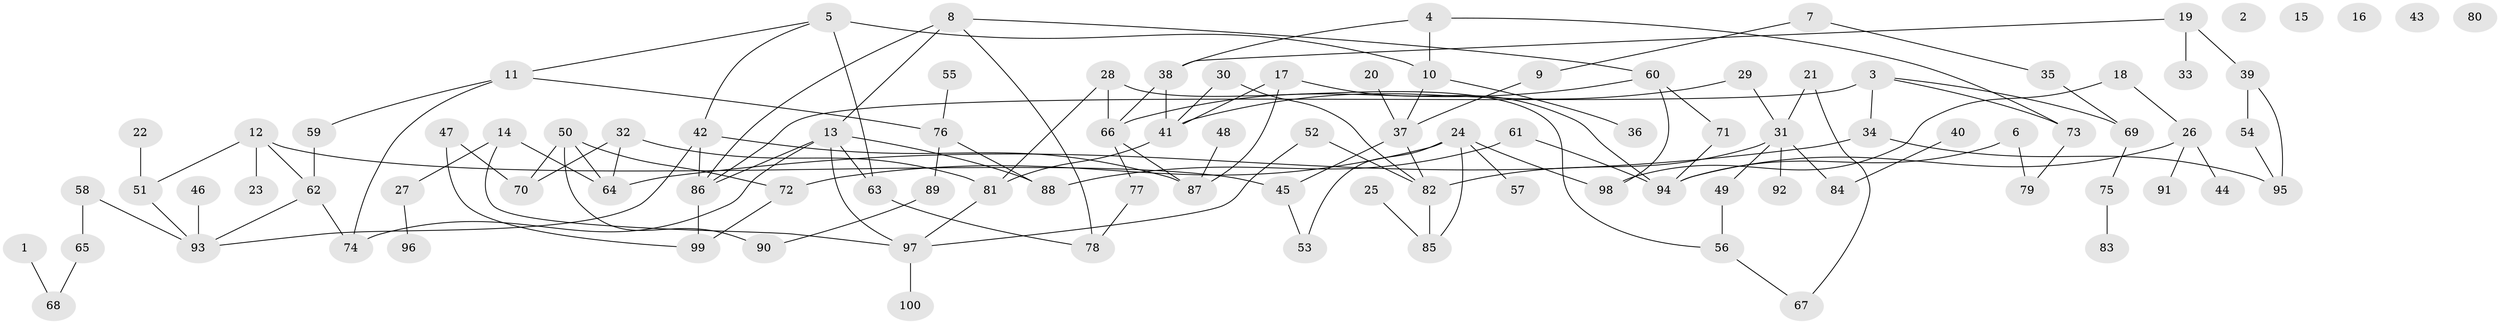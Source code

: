 // Generated by graph-tools (version 1.1) at 2025/13/03/09/25 04:13:07]
// undirected, 100 vertices, 131 edges
graph export_dot {
graph [start="1"]
  node [color=gray90,style=filled];
  1;
  2;
  3;
  4;
  5;
  6;
  7;
  8;
  9;
  10;
  11;
  12;
  13;
  14;
  15;
  16;
  17;
  18;
  19;
  20;
  21;
  22;
  23;
  24;
  25;
  26;
  27;
  28;
  29;
  30;
  31;
  32;
  33;
  34;
  35;
  36;
  37;
  38;
  39;
  40;
  41;
  42;
  43;
  44;
  45;
  46;
  47;
  48;
  49;
  50;
  51;
  52;
  53;
  54;
  55;
  56;
  57;
  58;
  59;
  60;
  61;
  62;
  63;
  64;
  65;
  66;
  67;
  68;
  69;
  70;
  71;
  72;
  73;
  74;
  75;
  76;
  77;
  78;
  79;
  80;
  81;
  82;
  83;
  84;
  85;
  86;
  87;
  88;
  89;
  90;
  91;
  92;
  93;
  94;
  95;
  96;
  97;
  98;
  99;
  100;
  1 -- 68;
  3 -- 34;
  3 -- 69;
  3 -- 73;
  3 -- 86;
  4 -- 10;
  4 -- 38;
  4 -- 73;
  5 -- 10;
  5 -- 11;
  5 -- 42;
  5 -- 63;
  6 -- 79;
  6 -- 94;
  7 -- 9;
  7 -- 35;
  8 -- 13;
  8 -- 60;
  8 -- 78;
  8 -- 86;
  9 -- 37;
  10 -- 36;
  10 -- 37;
  11 -- 59;
  11 -- 74;
  11 -- 76;
  12 -- 23;
  12 -- 45;
  12 -- 51;
  12 -- 62;
  13 -- 63;
  13 -- 74;
  13 -- 86;
  13 -- 88;
  13 -- 97;
  14 -- 27;
  14 -- 64;
  14 -- 97;
  17 -- 41;
  17 -- 87;
  17 -- 94;
  18 -- 26;
  18 -- 98;
  19 -- 33;
  19 -- 38;
  19 -- 39;
  20 -- 37;
  21 -- 31;
  21 -- 67;
  22 -- 51;
  24 -- 53;
  24 -- 57;
  24 -- 72;
  24 -- 85;
  24 -- 98;
  25 -- 85;
  26 -- 44;
  26 -- 91;
  26 -- 94;
  27 -- 96;
  28 -- 56;
  28 -- 66;
  28 -- 81;
  29 -- 31;
  29 -- 41;
  30 -- 41;
  30 -- 82;
  31 -- 49;
  31 -- 82;
  31 -- 84;
  31 -- 92;
  32 -- 64;
  32 -- 70;
  32 -- 81;
  34 -- 64;
  34 -- 95;
  35 -- 69;
  37 -- 45;
  37 -- 82;
  38 -- 41;
  38 -- 66;
  39 -- 54;
  39 -- 95;
  40 -- 84;
  41 -- 81;
  42 -- 86;
  42 -- 87;
  42 -- 93;
  45 -- 53;
  46 -- 93;
  47 -- 70;
  47 -- 99;
  48 -- 87;
  49 -- 56;
  50 -- 64;
  50 -- 70;
  50 -- 72;
  50 -- 90;
  51 -- 93;
  52 -- 82;
  52 -- 97;
  54 -- 95;
  55 -- 76;
  56 -- 67;
  58 -- 65;
  58 -- 93;
  59 -- 62;
  60 -- 66;
  60 -- 71;
  60 -- 98;
  61 -- 88;
  61 -- 94;
  62 -- 74;
  62 -- 93;
  63 -- 78;
  65 -- 68;
  66 -- 77;
  66 -- 87;
  69 -- 75;
  71 -- 94;
  72 -- 99;
  73 -- 79;
  75 -- 83;
  76 -- 88;
  76 -- 89;
  77 -- 78;
  81 -- 97;
  82 -- 85;
  86 -- 99;
  89 -- 90;
  97 -- 100;
}
